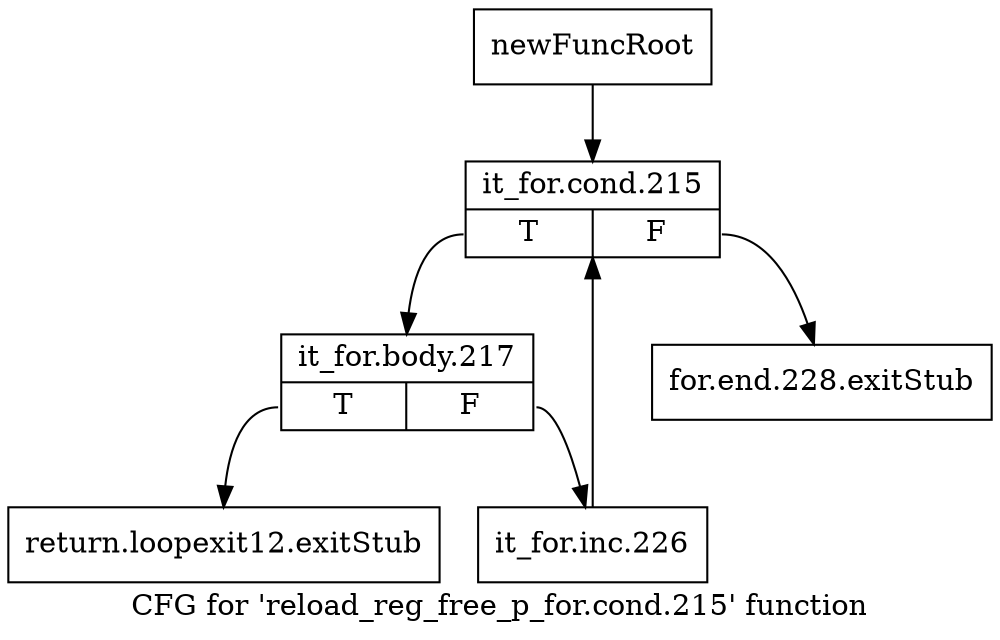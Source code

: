 digraph "CFG for 'reload_reg_free_p_for.cond.215' function" {
	label="CFG for 'reload_reg_free_p_for.cond.215' function";

	Node0xbfd8ba0 [shape=record,label="{newFuncRoot}"];
	Node0xbfd8ba0 -> Node0xbfd8c90;
	Node0xbfd8bf0 [shape=record,label="{for.end.228.exitStub}"];
	Node0xbfd8c40 [shape=record,label="{return.loopexit12.exitStub}"];
	Node0xbfd8c90 [shape=record,label="{it_for.cond.215|{<s0>T|<s1>F}}"];
	Node0xbfd8c90:s0 -> Node0xbfd8ce0;
	Node0xbfd8c90:s1 -> Node0xbfd8bf0;
	Node0xbfd8ce0 [shape=record,label="{it_for.body.217|{<s0>T|<s1>F}}"];
	Node0xbfd8ce0:s0 -> Node0xbfd8c40;
	Node0xbfd8ce0:s1 -> Node0xbfd8d30;
	Node0xbfd8d30 [shape=record,label="{it_for.inc.226}"];
	Node0xbfd8d30 -> Node0xbfd8c90;
}
